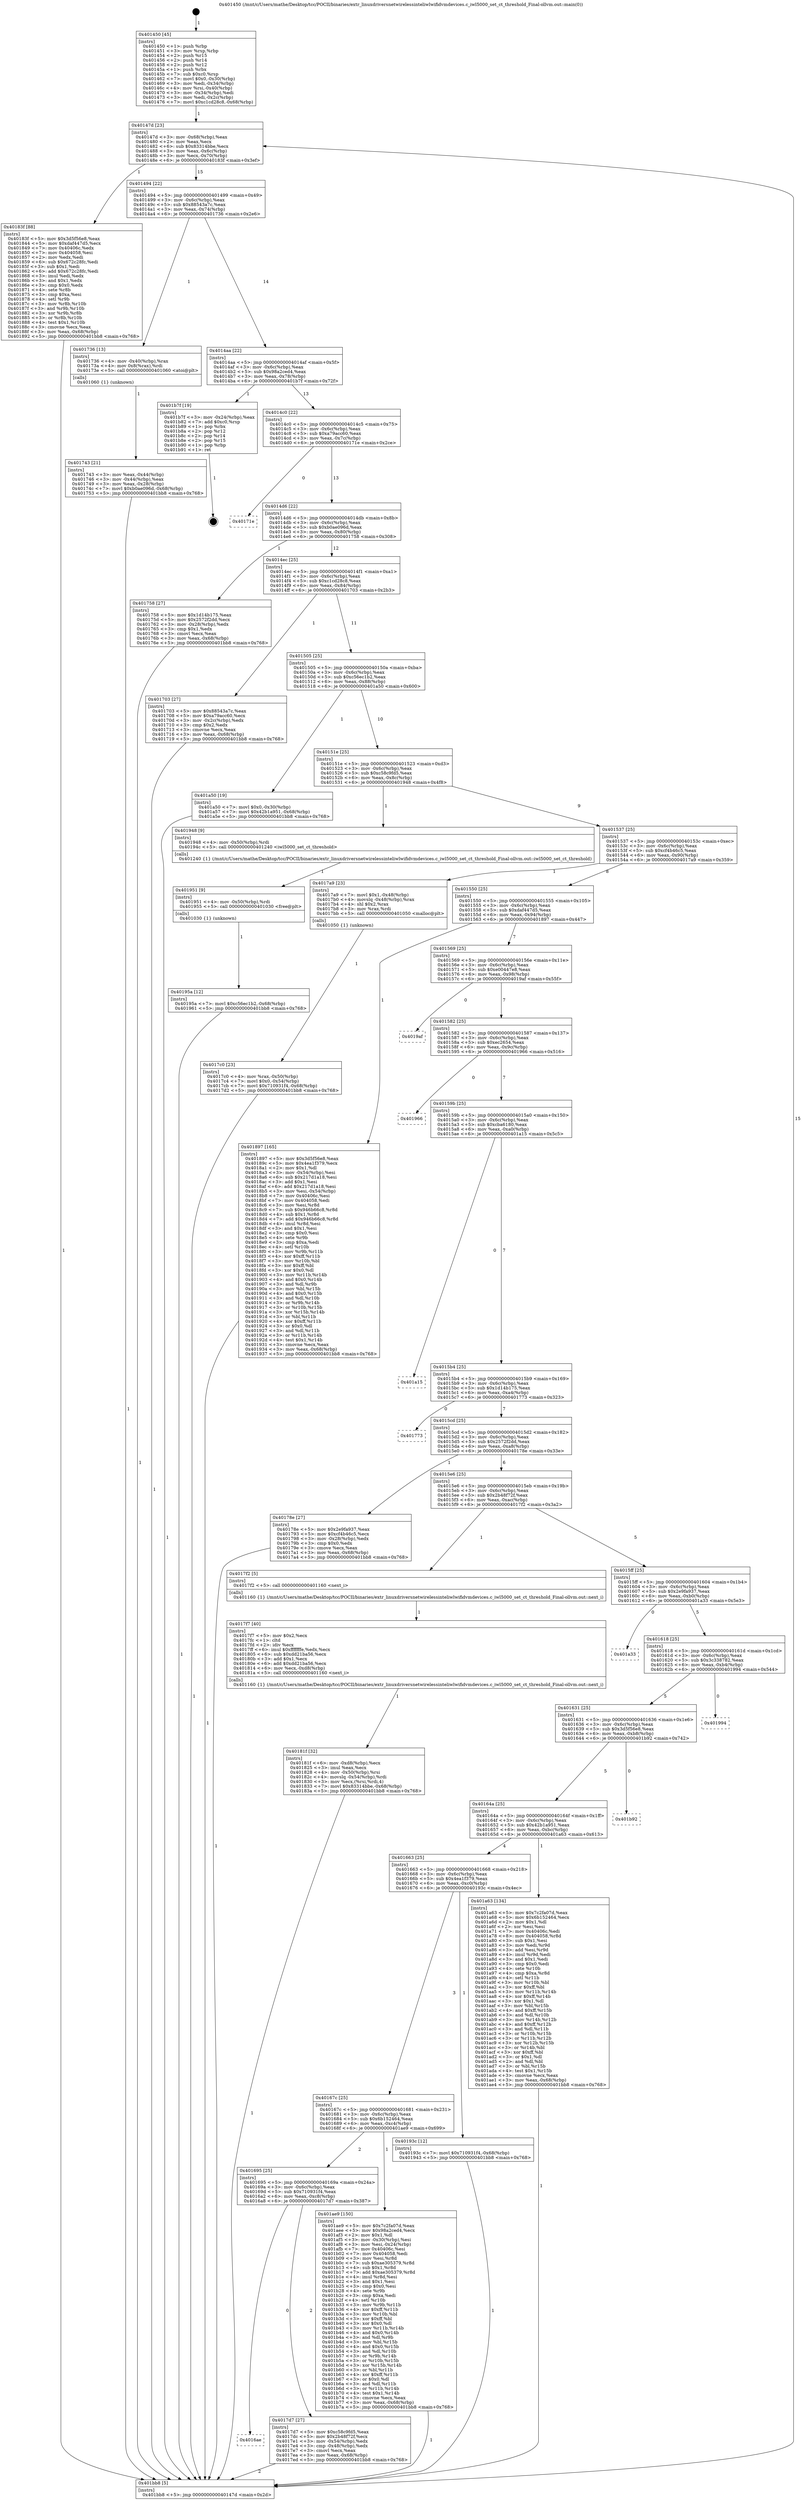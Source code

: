 digraph "0x401450" {
  label = "0x401450 (/mnt/c/Users/mathe/Desktop/tcc/POCII/binaries/extr_linuxdriversnetwirelessinteliwlwifidvmdevices.c_iwl5000_set_ct_threshold_Final-ollvm.out::main(0))"
  labelloc = "t"
  node[shape=record]

  Entry [label="",width=0.3,height=0.3,shape=circle,fillcolor=black,style=filled]
  "0x40147d" [label="{
     0x40147d [23]\l
     | [instrs]\l
     &nbsp;&nbsp;0x40147d \<+3\>: mov -0x68(%rbp),%eax\l
     &nbsp;&nbsp;0x401480 \<+2\>: mov %eax,%ecx\l
     &nbsp;&nbsp;0x401482 \<+6\>: sub $0x83314bbe,%ecx\l
     &nbsp;&nbsp;0x401488 \<+3\>: mov %eax,-0x6c(%rbp)\l
     &nbsp;&nbsp;0x40148b \<+3\>: mov %ecx,-0x70(%rbp)\l
     &nbsp;&nbsp;0x40148e \<+6\>: je 000000000040183f \<main+0x3ef\>\l
  }"]
  "0x40183f" [label="{
     0x40183f [88]\l
     | [instrs]\l
     &nbsp;&nbsp;0x40183f \<+5\>: mov $0x3d5f56e8,%eax\l
     &nbsp;&nbsp;0x401844 \<+5\>: mov $0xdaf447d5,%ecx\l
     &nbsp;&nbsp;0x401849 \<+7\>: mov 0x40406c,%edx\l
     &nbsp;&nbsp;0x401850 \<+7\>: mov 0x404058,%esi\l
     &nbsp;&nbsp;0x401857 \<+2\>: mov %edx,%edi\l
     &nbsp;&nbsp;0x401859 \<+6\>: sub $0x672c28fc,%edi\l
     &nbsp;&nbsp;0x40185f \<+3\>: sub $0x1,%edi\l
     &nbsp;&nbsp;0x401862 \<+6\>: add $0x672c28fc,%edi\l
     &nbsp;&nbsp;0x401868 \<+3\>: imul %edi,%edx\l
     &nbsp;&nbsp;0x40186b \<+3\>: and $0x1,%edx\l
     &nbsp;&nbsp;0x40186e \<+3\>: cmp $0x0,%edx\l
     &nbsp;&nbsp;0x401871 \<+4\>: sete %r8b\l
     &nbsp;&nbsp;0x401875 \<+3\>: cmp $0xa,%esi\l
     &nbsp;&nbsp;0x401878 \<+4\>: setl %r9b\l
     &nbsp;&nbsp;0x40187c \<+3\>: mov %r8b,%r10b\l
     &nbsp;&nbsp;0x40187f \<+3\>: and %r9b,%r10b\l
     &nbsp;&nbsp;0x401882 \<+3\>: xor %r9b,%r8b\l
     &nbsp;&nbsp;0x401885 \<+3\>: or %r8b,%r10b\l
     &nbsp;&nbsp;0x401888 \<+4\>: test $0x1,%r10b\l
     &nbsp;&nbsp;0x40188c \<+3\>: cmovne %ecx,%eax\l
     &nbsp;&nbsp;0x40188f \<+3\>: mov %eax,-0x68(%rbp)\l
     &nbsp;&nbsp;0x401892 \<+5\>: jmp 0000000000401bb8 \<main+0x768\>\l
  }"]
  "0x401494" [label="{
     0x401494 [22]\l
     | [instrs]\l
     &nbsp;&nbsp;0x401494 \<+5\>: jmp 0000000000401499 \<main+0x49\>\l
     &nbsp;&nbsp;0x401499 \<+3\>: mov -0x6c(%rbp),%eax\l
     &nbsp;&nbsp;0x40149c \<+5\>: sub $0x88543a7c,%eax\l
     &nbsp;&nbsp;0x4014a1 \<+3\>: mov %eax,-0x74(%rbp)\l
     &nbsp;&nbsp;0x4014a4 \<+6\>: je 0000000000401736 \<main+0x2e6\>\l
  }"]
  Exit [label="",width=0.3,height=0.3,shape=circle,fillcolor=black,style=filled,peripheries=2]
  "0x401736" [label="{
     0x401736 [13]\l
     | [instrs]\l
     &nbsp;&nbsp;0x401736 \<+4\>: mov -0x40(%rbp),%rax\l
     &nbsp;&nbsp;0x40173a \<+4\>: mov 0x8(%rax),%rdi\l
     &nbsp;&nbsp;0x40173e \<+5\>: call 0000000000401060 \<atoi@plt\>\l
     | [calls]\l
     &nbsp;&nbsp;0x401060 \{1\} (unknown)\l
  }"]
  "0x4014aa" [label="{
     0x4014aa [22]\l
     | [instrs]\l
     &nbsp;&nbsp;0x4014aa \<+5\>: jmp 00000000004014af \<main+0x5f\>\l
     &nbsp;&nbsp;0x4014af \<+3\>: mov -0x6c(%rbp),%eax\l
     &nbsp;&nbsp;0x4014b2 \<+5\>: sub $0x98a2ced4,%eax\l
     &nbsp;&nbsp;0x4014b7 \<+3\>: mov %eax,-0x78(%rbp)\l
     &nbsp;&nbsp;0x4014ba \<+6\>: je 0000000000401b7f \<main+0x72f\>\l
  }"]
  "0x40195a" [label="{
     0x40195a [12]\l
     | [instrs]\l
     &nbsp;&nbsp;0x40195a \<+7\>: movl $0xc56ec1b2,-0x68(%rbp)\l
     &nbsp;&nbsp;0x401961 \<+5\>: jmp 0000000000401bb8 \<main+0x768\>\l
  }"]
  "0x401b7f" [label="{
     0x401b7f [19]\l
     | [instrs]\l
     &nbsp;&nbsp;0x401b7f \<+3\>: mov -0x24(%rbp),%eax\l
     &nbsp;&nbsp;0x401b82 \<+7\>: add $0xc0,%rsp\l
     &nbsp;&nbsp;0x401b89 \<+1\>: pop %rbx\l
     &nbsp;&nbsp;0x401b8a \<+2\>: pop %r12\l
     &nbsp;&nbsp;0x401b8c \<+2\>: pop %r14\l
     &nbsp;&nbsp;0x401b8e \<+2\>: pop %r15\l
     &nbsp;&nbsp;0x401b90 \<+1\>: pop %rbp\l
     &nbsp;&nbsp;0x401b91 \<+1\>: ret\l
  }"]
  "0x4014c0" [label="{
     0x4014c0 [22]\l
     | [instrs]\l
     &nbsp;&nbsp;0x4014c0 \<+5\>: jmp 00000000004014c5 \<main+0x75\>\l
     &nbsp;&nbsp;0x4014c5 \<+3\>: mov -0x6c(%rbp),%eax\l
     &nbsp;&nbsp;0x4014c8 \<+5\>: sub $0xa79acc60,%eax\l
     &nbsp;&nbsp;0x4014cd \<+3\>: mov %eax,-0x7c(%rbp)\l
     &nbsp;&nbsp;0x4014d0 \<+6\>: je 000000000040171e \<main+0x2ce\>\l
  }"]
  "0x401951" [label="{
     0x401951 [9]\l
     | [instrs]\l
     &nbsp;&nbsp;0x401951 \<+4\>: mov -0x50(%rbp),%rdi\l
     &nbsp;&nbsp;0x401955 \<+5\>: call 0000000000401030 \<free@plt\>\l
     | [calls]\l
     &nbsp;&nbsp;0x401030 \{1\} (unknown)\l
  }"]
  "0x40171e" [label="{
     0x40171e\l
  }", style=dashed]
  "0x4014d6" [label="{
     0x4014d6 [22]\l
     | [instrs]\l
     &nbsp;&nbsp;0x4014d6 \<+5\>: jmp 00000000004014db \<main+0x8b\>\l
     &nbsp;&nbsp;0x4014db \<+3\>: mov -0x6c(%rbp),%eax\l
     &nbsp;&nbsp;0x4014de \<+5\>: sub $0xb0ae096d,%eax\l
     &nbsp;&nbsp;0x4014e3 \<+3\>: mov %eax,-0x80(%rbp)\l
     &nbsp;&nbsp;0x4014e6 \<+6\>: je 0000000000401758 \<main+0x308\>\l
  }"]
  "0x40181f" [label="{
     0x40181f [32]\l
     | [instrs]\l
     &nbsp;&nbsp;0x40181f \<+6\>: mov -0xd8(%rbp),%ecx\l
     &nbsp;&nbsp;0x401825 \<+3\>: imul %eax,%ecx\l
     &nbsp;&nbsp;0x401828 \<+4\>: mov -0x50(%rbp),%rsi\l
     &nbsp;&nbsp;0x40182c \<+4\>: movslq -0x54(%rbp),%rdi\l
     &nbsp;&nbsp;0x401830 \<+3\>: mov %ecx,(%rsi,%rdi,4)\l
     &nbsp;&nbsp;0x401833 \<+7\>: movl $0x83314bbe,-0x68(%rbp)\l
     &nbsp;&nbsp;0x40183a \<+5\>: jmp 0000000000401bb8 \<main+0x768\>\l
  }"]
  "0x401758" [label="{
     0x401758 [27]\l
     | [instrs]\l
     &nbsp;&nbsp;0x401758 \<+5\>: mov $0x1d14b175,%eax\l
     &nbsp;&nbsp;0x40175d \<+5\>: mov $0x2572f2dd,%ecx\l
     &nbsp;&nbsp;0x401762 \<+3\>: mov -0x28(%rbp),%edx\l
     &nbsp;&nbsp;0x401765 \<+3\>: cmp $0x1,%edx\l
     &nbsp;&nbsp;0x401768 \<+3\>: cmovl %ecx,%eax\l
     &nbsp;&nbsp;0x40176b \<+3\>: mov %eax,-0x68(%rbp)\l
     &nbsp;&nbsp;0x40176e \<+5\>: jmp 0000000000401bb8 \<main+0x768\>\l
  }"]
  "0x4014ec" [label="{
     0x4014ec [25]\l
     | [instrs]\l
     &nbsp;&nbsp;0x4014ec \<+5\>: jmp 00000000004014f1 \<main+0xa1\>\l
     &nbsp;&nbsp;0x4014f1 \<+3\>: mov -0x6c(%rbp),%eax\l
     &nbsp;&nbsp;0x4014f4 \<+5\>: sub $0xc1cd28c8,%eax\l
     &nbsp;&nbsp;0x4014f9 \<+6\>: mov %eax,-0x84(%rbp)\l
     &nbsp;&nbsp;0x4014ff \<+6\>: je 0000000000401703 \<main+0x2b3\>\l
  }"]
  "0x4017f7" [label="{
     0x4017f7 [40]\l
     | [instrs]\l
     &nbsp;&nbsp;0x4017f7 \<+5\>: mov $0x2,%ecx\l
     &nbsp;&nbsp;0x4017fc \<+1\>: cltd\l
     &nbsp;&nbsp;0x4017fd \<+2\>: idiv %ecx\l
     &nbsp;&nbsp;0x4017ff \<+6\>: imul $0xfffffffe,%edx,%ecx\l
     &nbsp;&nbsp;0x401805 \<+6\>: sub $0xdd21ba56,%ecx\l
     &nbsp;&nbsp;0x40180b \<+3\>: add $0x1,%ecx\l
     &nbsp;&nbsp;0x40180e \<+6\>: add $0xdd21ba56,%ecx\l
     &nbsp;&nbsp;0x401814 \<+6\>: mov %ecx,-0xd8(%rbp)\l
     &nbsp;&nbsp;0x40181a \<+5\>: call 0000000000401160 \<next_i\>\l
     | [calls]\l
     &nbsp;&nbsp;0x401160 \{1\} (/mnt/c/Users/mathe/Desktop/tcc/POCII/binaries/extr_linuxdriversnetwirelessinteliwlwifidvmdevices.c_iwl5000_set_ct_threshold_Final-ollvm.out::next_i)\l
  }"]
  "0x401703" [label="{
     0x401703 [27]\l
     | [instrs]\l
     &nbsp;&nbsp;0x401703 \<+5\>: mov $0x88543a7c,%eax\l
     &nbsp;&nbsp;0x401708 \<+5\>: mov $0xa79acc60,%ecx\l
     &nbsp;&nbsp;0x40170d \<+3\>: mov -0x2c(%rbp),%edx\l
     &nbsp;&nbsp;0x401710 \<+3\>: cmp $0x2,%edx\l
     &nbsp;&nbsp;0x401713 \<+3\>: cmovne %ecx,%eax\l
     &nbsp;&nbsp;0x401716 \<+3\>: mov %eax,-0x68(%rbp)\l
     &nbsp;&nbsp;0x401719 \<+5\>: jmp 0000000000401bb8 \<main+0x768\>\l
  }"]
  "0x401505" [label="{
     0x401505 [25]\l
     | [instrs]\l
     &nbsp;&nbsp;0x401505 \<+5\>: jmp 000000000040150a \<main+0xba\>\l
     &nbsp;&nbsp;0x40150a \<+3\>: mov -0x6c(%rbp),%eax\l
     &nbsp;&nbsp;0x40150d \<+5\>: sub $0xc56ec1b2,%eax\l
     &nbsp;&nbsp;0x401512 \<+6\>: mov %eax,-0x88(%rbp)\l
     &nbsp;&nbsp;0x401518 \<+6\>: je 0000000000401a50 \<main+0x600\>\l
  }"]
  "0x401bb8" [label="{
     0x401bb8 [5]\l
     | [instrs]\l
     &nbsp;&nbsp;0x401bb8 \<+5\>: jmp 000000000040147d \<main+0x2d\>\l
  }"]
  "0x401450" [label="{
     0x401450 [45]\l
     | [instrs]\l
     &nbsp;&nbsp;0x401450 \<+1\>: push %rbp\l
     &nbsp;&nbsp;0x401451 \<+3\>: mov %rsp,%rbp\l
     &nbsp;&nbsp;0x401454 \<+2\>: push %r15\l
     &nbsp;&nbsp;0x401456 \<+2\>: push %r14\l
     &nbsp;&nbsp;0x401458 \<+2\>: push %r12\l
     &nbsp;&nbsp;0x40145a \<+1\>: push %rbx\l
     &nbsp;&nbsp;0x40145b \<+7\>: sub $0xc0,%rsp\l
     &nbsp;&nbsp;0x401462 \<+7\>: movl $0x0,-0x30(%rbp)\l
     &nbsp;&nbsp;0x401469 \<+3\>: mov %edi,-0x34(%rbp)\l
     &nbsp;&nbsp;0x40146c \<+4\>: mov %rsi,-0x40(%rbp)\l
     &nbsp;&nbsp;0x401470 \<+3\>: mov -0x34(%rbp),%edi\l
     &nbsp;&nbsp;0x401473 \<+3\>: mov %edi,-0x2c(%rbp)\l
     &nbsp;&nbsp;0x401476 \<+7\>: movl $0xc1cd28c8,-0x68(%rbp)\l
  }"]
  "0x401743" [label="{
     0x401743 [21]\l
     | [instrs]\l
     &nbsp;&nbsp;0x401743 \<+3\>: mov %eax,-0x44(%rbp)\l
     &nbsp;&nbsp;0x401746 \<+3\>: mov -0x44(%rbp),%eax\l
     &nbsp;&nbsp;0x401749 \<+3\>: mov %eax,-0x28(%rbp)\l
     &nbsp;&nbsp;0x40174c \<+7\>: movl $0xb0ae096d,-0x68(%rbp)\l
     &nbsp;&nbsp;0x401753 \<+5\>: jmp 0000000000401bb8 \<main+0x768\>\l
  }"]
  "0x4016ae" [label="{
     0x4016ae\l
  }", style=dashed]
  "0x401a50" [label="{
     0x401a50 [19]\l
     | [instrs]\l
     &nbsp;&nbsp;0x401a50 \<+7\>: movl $0x0,-0x30(%rbp)\l
     &nbsp;&nbsp;0x401a57 \<+7\>: movl $0x42b1a951,-0x68(%rbp)\l
     &nbsp;&nbsp;0x401a5e \<+5\>: jmp 0000000000401bb8 \<main+0x768\>\l
  }"]
  "0x40151e" [label="{
     0x40151e [25]\l
     | [instrs]\l
     &nbsp;&nbsp;0x40151e \<+5\>: jmp 0000000000401523 \<main+0xd3\>\l
     &nbsp;&nbsp;0x401523 \<+3\>: mov -0x6c(%rbp),%eax\l
     &nbsp;&nbsp;0x401526 \<+5\>: sub $0xc58c9fd5,%eax\l
     &nbsp;&nbsp;0x40152b \<+6\>: mov %eax,-0x8c(%rbp)\l
     &nbsp;&nbsp;0x401531 \<+6\>: je 0000000000401948 \<main+0x4f8\>\l
  }"]
  "0x4017d7" [label="{
     0x4017d7 [27]\l
     | [instrs]\l
     &nbsp;&nbsp;0x4017d7 \<+5\>: mov $0xc58c9fd5,%eax\l
     &nbsp;&nbsp;0x4017dc \<+5\>: mov $0x2b48f72f,%ecx\l
     &nbsp;&nbsp;0x4017e1 \<+3\>: mov -0x54(%rbp),%edx\l
     &nbsp;&nbsp;0x4017e4 \<+3\>: cmp -0x48(%rbp),%edx\l
     &nbsp;&nbsp;0x4017e7 \<+3\>: cmovl %ecx,%eax\l
     &nbsp;&nbsp;0x4017ea \<+3\>: mov %eax,-0x68(%rbp)\l
     &nbsp;&nbsp;0x4017ed \<+5\>: jmp 0000000000401bb8 \<main+0x768\>\l
  }"]
  "0x401948" [label="{
     0x401948 [9]\l
     | [instrs]\l
     &nbsp;&nbsp;0x401948 \<+4\>: mov -0x50(%rbp),%rdi\l
     &nbsp;&nbsp;0x40194c \<+5\>: call 0000000000401240 \<iwl5000_set_ct_threshold\>\l
     | [calls]\l
     &nbsp;&nbsp;0x401240 \{1\} (/mnt/c/Users/mathe/Desktop/tcc/POCII/binaries/extr_linuxdriversnetwirelessinteliwlwifidvmdevices.c_iwl5000_set_ct_threshold_Final-ollvm.out::iwl5000_set_ct_threshold)\l
  }"]
  "0x401537" [label="{
     0x401537 [25]\l
     | [instrs]\l
     &nbsp;&nbsp;0x401537 \<+5\>: jmp 000000000040153c \<main+0xec\>\l
     &nbsp;&nbsp;0x40153c \<+3\>: mov -0x6c(%rbp),%eax\l
     &nbsp;&nbsp;0x40153f \<+5\>: sub $0xcf4b46c5,%eax\l
     &nbsp;&nbsp;0x401544 \<+6\>: mov %eax,-0x90(%rbp)\l
     &nbsp;&nbsp;0x40154a \<+6\>: je 00000000004017a9 \<main+0x359\>\l
  }"]
  "0x401695" [label="{
     0x401695 [25]\l
     | [instrs]\l
     &nbsp;&nbsp;0x401695 \<+5\>: jmp 000000000040169a \<main+0x24a\>\l
     &nbsp;&nbsp;0x40169a \<+3\>: mov -0x6c(%rbp),%eax\l
     &nbsp;&nbsp;0x40169d \<+5\>: sub $0x710931f4,%eax\l
     &nbsp;&nbsp;0x4016a2 \<+6\>: mov %eax,-0xc8(%rbp)\l
     &nbsp;&nbsp;0x4016a8 \<+6\>: je 00000000004017d7 \<main+0x387\>\l
  }"]
  "0x4017a9" [label="{
     0x4017a9 [23]\l
     | [instrs]\l
     &nbsp;&nbsp;0x4017a9 \<+7\>: movl $0x1,-0x48(%rbp)\l
     &nbsp;&nbsp;0x4017b0 \<+4\>: movslq -0x48(%rbp),%rax\l
     &nbsp;&nbsp;0x4017b4 \<+4\>: shl $0x2,%rax\l
     &nbsp;&nbsp;0x4017b8 \<+3\>: mov %rax,%rdi\l
     &nbsp;&nbsp;0x4017bb \<+5\>: call 0000000000401050 \<malloc@plt\>\l
     | [calls]\l
     &nbsp;&nbsp;0x401050 \{1\} (unknown)\l
  }"]
  "0x401550" [label="{
     0x401550 [25]\l
     | [instrs]\l
     &nbsp;&nbsp;0x401550 \<+5\>: jmp 0000000000401555 \<main+0x105\>\l
     &nbsp;&nbsp;0x401555 \<+3\>: mov -0x6c(%rbp),%eax\l
     &nbsp;&nbsp;0x401558 \<+5\>: sub $0xdaf447d5,%eax\l
     &nbsp;&nbsp;0x40155d \<+6\>: mov %eax,-0x94(%rbp)\l
     &nbsp;&nbsp;0x401563 \<+6\>: je 0000000000401897 \<main+0x447\>\l
  }"]
  "0x401ae9" [label="{
     0x401ae9 [150]\l
     | [instrs]\l
     &nbsp;&nbsp;0x401ae9 \<+5\>: mov $0x7c2fa07d,%eax\l
     &nbsp;&nbsp;0x401aee \<+5\>: mov $0x98a2ced4,%ecx\l
     &nbsp;&nbsp;0x401af3 \<+2\>: mov $0x1,%dl\l
     &nbsp;&nbsp;0x401af5 \<+3\>: mov -0x30(%rbp),%esi\l
     &nbsp;&nbsp;0x401af8 \<+3\>: mov %esi,-0x24(%rbp)\l
     &nbsp;&nbsp;0x401afb \<+7\>: mov 0x40406c,%esi\l
     &nbsp;&nbsp;0x401b02 \<+7\>: mov 0x404058,%edi\l
     &nbsp;&nbsp;0x401b09 \<+3\>: mov %esi,%r8d\l
     &nbsp;&nbsp;0x401b0c \<+7\>: sub $0xae305379,%r8d\l
     &nbsp;&nbsp;0x401b13 \<+4\>: sub $0x1,%r8d\l
     &nbsp;&nbsp;0x401b17 \<+7\>: add $0xae305379,%r8d\l
     &nbsp;&nbsp;0x401b1e \<+4\>: imul %r8d,%esi\l
     &nbsp;&nbsp;0x401b22 \<+3\>: and $0x1,%esi\l
     &nbsp;&nbsp;0x401b25 \<+3\>: cmp $0x0,%esi\l
     &nbsp;&nbsp;0x401b28 \<+4\>: sete %r9b\l
     &nbsp;&nbsp;0x401b2c \<+3\>: cmp $0xa,%edi\l
     &nbsp;&nbsp;0x401b2f \<+4\>: setl %r10b\l
     &nbsp;&nbsp;0x401b33 \<+3\>: mov %r9b,%r11b\l
     &nbsp;&nbsp;0x401b36 \<+4\>: xor $0xff,%r11b\l
     &nbsp;&nbsp;0x401b3a \<+3\>: mov %r10b,%bl\l
     &nbsp;&nbsp;0x401b3d \<+3\>: xor $0xff,%bl\l
     &nbsp;&nbsp;0x401b40 \<+3\>: xor $0x0,%dl\l
     &nbsp;&nbsp;0x401b43 \<+3\>: mov %r11b,%r14b\l
     &nbsp;&nbsp;0x401b46 \<+4\>: and $0x0,%r14b\l
     &nbsp;&nbsp;0x401b4a \<+3\>: and %dl,%r9b\l
     &nbsp;&nbsp;0x401b4d \<+3\>: mov %bl,%r15b\l
     &nbsp;&nbsp;0x401b50 \<+4\>: and $0x0,%r15b\l
     &nbsp;&nbsp;0x401b54 \<+3\>: and %dl,%r10b\l
     &nbsp;&nbsp;0x401b57 \<+3\>: or %r9b,%r14b\l
     &nbsp;&nbsp;0x401b5a \<+3\>: or %r10b,%r15b\l
     &nbsp;&nbsp;0x401b5d \<+3\>: xor %r15b,%r14b\l
     &nbsp;&nbsp;0x401b60 \<+3\>: or %bl,%r11b\l
     &nbsp;&nbsp;0x401b63 \<+4\>: xor $0xff,%r11b\l
     &nbsp;&nbsp;0x401b67 \<+3\>: or $0x0,%dl\l
     &nbsp;&nbsp;0x401b6a \<+3\>: and %dl,%r11b\l
     &nbsp;&nbsp;0x401b6d \<+3\>: or %r11b,%r14b\l
     &nbsp;&nbsp;0x401b70 \<+4\>: test $0x1,%r14b\l
     &nbsp;&nbsp;0x401b74 \<+3\>: cmovne %ecx,%eax\l
     &nbsp;&nbsp;0x401b77 \<+3\>: mov %eax,-0x68(%rbp)\l
     &nbsp;&nbsp;0x401b7a \<+5\>: jmp 0000000000401bb8 \<main+0x768\>\l
  }"]
  "0x401897" [label="{
     0x401897 [165]\l
     | [instrs]\l
     &nbsp;&nbsp;0x401897 \<+5\>: mov $0x3d5f56e8,%eax\l
     &nbsp;&nbsp;0x40189c \<+5\>: mov $0x4ea1f379,%ecx\l
     &nbsp;&nbsp;0x4018a1 \<+2\>: mov $0x1,%dl\l
     &nbsp;&nbsp;0x4018a3 \<+3\>: mov -0x54(%rbp),%esi\l
     &nbsp;&nbsp;0x4018a6 \<+6\>: sub $0x217d1a18,%esi\l
     &nbsp;&nbsp;0x4018ac \<+3\>: add $0x1,%esi\l
     &nbsp;&nbsp;0x4018af \<+6\>: add $0x217d1a18,%esi\l
     &nbsp;&nbsp;0x4018b5 \<+3\>: mov %esi,-0x54(%rbp)\l
     &nbsp;&nbsp;0x4018b8 \<+7\>: mov 0x40406c,%esi\l
     &nbsp;&nbsp;0x4018bf \<+7\>: mov 0x404058,%edi\l
     &nbsp;&nbsp;0x4018c6 \<+3\>: mov %esi,%r8d\l
     &nbsp;&nbsp;0x4018c9 \<+7\>: sub $0x946b66c8,%r8d\l
     &nbsp;&nbsp;0x4018d0 \<+4\>: sub $0x1,%r8d\l
     &nbsp;&nbsp;0x4018d4 \<+7\>: add $0x946b66c8,%r8d\l
     &nbsp;&nbsp;0x4018db \<+4\>: imul %r8d,%esi\l
     &nbsp;&nbsp;0x4018df \<+3\>: and $0x1,%esi\l
     &nbsp;&nbsp;0x4018e2 \<+3\>: cmp $0x0,%esi\l
     &nbsp;&nbsp;0x4018e5 \<+4\>: sete %r9b\l
     &nbsp;&nbsp;0x4018e9 \<+3\>: cmp $0xa,%edi\l
     &nbsp;&nbsp;0x4018ec \<+4\>: setl %r10b\l
     &nbsp;&nbsp;0x4018f0 \<+3\>: mov %r9b,%r11b\l
     &nbsp;&nbsp;0x4018f3 \<+4\>: xor $0xff,%r11b\l
     &nbsp;&nbsp;0x4018f7 \<+3\>: mov %r10b,%bl\l
     &nbsp;&nbsp;0x4018fa \<+3\>: xor $0xff,%bl\l
     &nbsp;&nbsp;0x4018fd \<+3\>: xor $0x0,%dl\l
     &nbsp;&nbsp;0x401900 \<+3\>: mov %r11b,%r14b\l
     &nbsp;&nbsp;0x401903 \<+4\>: and $0x0,%r14b\l
     &nbsp;&nbsp;0x401907 \<+3\>: and %dl,%r9b\l
     &nbsp;&nbsp;0x40190a \<+3\>: mov %bl,%r15b\l
     &nbsp;&nbsp;0x40190d \<+4\>: and $0x0,%r15b\l
     &nbsp;&nbsp;0x401911 \<+3\>: and %dl,%r10b\l
     &nbsp;&nbsp;0x401914 \<+3\>: or %r9b,%r14b\l
     &nbsp;&nbsp;0x401917 \<+3\>: or %r10b,%r15b\l
     &nbsp;&nbsp;0x40191a \<+3\>: xor %r15b,%r14b\l
     &nbsp;&nbsp;0x40191d \<+3\>: or %bl,%r11b\l
     &nbsp;&nbsp;0x401920 \<+4\>: xor $0xff,%r11b\l
     &nbsp;&nbsp;0x401924 \<+3\>: or $0x0,%dl\l
     &nbsp;&nbsp;0x401927 \<+3\>: and %dl,%r11b\l
     &nbsp;&nbsp;0x40192a \<+3\>: or %r11b,%r14b\l
     &nbsp;&nbsp;0x40192d \<+4\>: test $0x1,%r14b\l
     &nbsp;&nbsp;0x401931 \<+3\>: cmovne %ecx,%eax\l
     &nbsp;&nbsp;0x401934 \<+3\>: mov %eax,-0x68(%rbp)\l
     &nbsp;&nbsp;0x401937 \<+5\>: jmp 0000000000401bb8 \<main+0x768\>\l
  }"]
  "0x401569" [label="{
     0x401569 [25]\l
     | [instrs]\l
     &nbsp;&nbsp;0x401569 \<+5\>: jmp 000000000040156e \<main+0x11e\>\l
     &nbsp;&nbsp;0x40156e \<+3\>: mov -0x6c(%rbp),%eax\l
     &nbsp;&nbsp;0x401571 \<+5\>: sub $0xe00447e8,%eax\l
     &nbsp;&nbsp;0x401576 \<+6\>: mov %eax,-0x98(%rbp)\l
     &nbsp;&nbsp;0x40157c \<+6\>: je 00000000004019af \<main+0x55f\>\l
  }"]
  "0x40167c" [label="{
     0x40167c [25]\l
     | [instrs]\l
     &nbsp;&nbsp;0x40167c \<+5\>: jmp 0000000000401681 \<main+0x231\>\l
     &nbsp;&nbsp;0x401681 \<+3\>: mov -0x6c(%rbp),%eax\l
     &nbsp;&nbsp;0x401684 \<+5\>: sub $0x6b152464,%eax\l
     &nbsp;&nbsp;0x401689 \<+6\>: mov %eax,-0xc4(%rbp)\l
     &nbsp;&nbsp;0x40168f \<+6\>: je 0000000000401ae9 \<main+0x699\>\l
  }"]
  "0x4019af" [label="{
     0x4019af\l
  }", style=dashed]
  "0x401582" [label="{
     0x401582 [25]\l
     | [instrs]\l
     &nbsp;&nbsp;0x401582 \<+5\>: jmp 0000000000401587 \<main+0x137\>\l
     &nbsp;&nbsp;0x401587 \<+3\>: mov -0x6c(%rbp),%eax\l
     &nbsp;&nbsp;0x40158a \<+5\>: sub $0xec2654,%eax\l
     &nbsp;&nbsp;0x40158f \<+6\>: mov %eax,-0x9c(%rbp)\l
     &nbsp;&nbsp;0x401595 \<+6\>: je 0000000000401966 \<main+0x516\>\l
  }"]
  "0x40193c" [label="{
     0x40193c [12]\l
     | [instrs]\l
     &nbsp;&nbsp;0x40193c \<+7\>: movl $0x710931f4,-0x68(%rbp)\l
     &nbsp;&nbsp;0x401943 \<+5\>: jmp 0000000000401bb8 \<main+0x768\>\l
  }"]
  "0x401966" [label="{
     0x401966\l
  }", style=dashed]
  "0x40159b" [label="{
     0x40159b [25]\l
     | [instrs]\l
     &nbsp;&nbsp;0x40159b \<+5\>: jmp 00000000004015a0 \<main+0x150\>\l
     &nbsp;&nbsp;0x4015a0 \<+3\>: mov -0x6c(%rbp),%eax\l
     &nbsp;&nbsp;0x4015a3 \<+5\>: sub $0xcba6180,%eax\l
     &nbsp;&nbsp;0x4015a8 \<+6\>: mov %eax,-0xa0(%rbp)\l
     &nbsp;&nbsp;0x4015ae \<+6\>: je 0000000000401a15 \<main+0x5c5\>\l
  }"]
  "0x401663" [label="{
     0x401663 [25]\l
     | [instrs]\l
     &nbsp;&nbsp;0x401663 \<+5\>: jmp 0000000000401668 \<main+0x218\>\l
     &nbsp;&nbsp;0x401668 \<+3\>: mov -0x6c(%rbp),%eax\l
     &nbsp;&nbsp;0x40166b \<+5\>: sub $0x4ea1f379,%eax\l
     &nbsp;&nbsp;0x401670 \<+6\>: mov %eax,-0xc0(%rbp)\l
     &nbsp;&nbsp;0x401676 \<+6\>: je 000000000040193c \<main+0x4ec\>\l
  }"]
  "0x401a15" [label="{
     0x401a15\l
  }", style=dashed]
  "0x4015b4" [label="{
     0x4015b4 [25]\l
     | [instrs]\l
     &nbsp;&nbsp;0x4015b4 \<+5\>: jmp 00000000004015b9 \<main+0x169\>\l
     &nbsp;&nbsp;0x4015b9 \<+3\>: mov -0x6c(%rbp),%eax\l
     &nbsp;&nbsp;0x4015bc \<+5\>: sub $0x1d14b175,%eax\l
     &nbsp;&nbsp;0x4015c1 \<+6\>: mov %eax,-0xa4(%rbp)\l
     &nbsp;&nbsp;0x4015c7 \<+6\>: je 0000000000401773 \<main+0x323\>\l
  }"]
  "0x401a63" [label="{
     0x401a63 [134]\l
     | [instrs]\l
     &nbsp;&nbsp;0x401a63 \<+5\>: mov $0x7c2fa07d,%eax\l
     &nbsp;&nbsp;0x401a68 \<+5\>: mov $0x6b152464,%ecx\l
     &nbsp;&nbsp;0x401a6d \<+2\>: mov $0x1,%dl\l
     &nbsp;&nbsp;0x401a6f \<+2\>: xor %esi,%esi\l
     &nbsp;&nbsp;0x401a71 \<+7\>: mov 0x40406c,%edi\l
     &nbsp;&nbsp;0x401a78 \<+8\>: mov 0x404058,%r8d\l
     &nbsp;&nbsp;0x401a80 \<+3\>: sub $0x1,%esi\l
     &nbsp;&nbsp;0x401a83 \<+3\>: mov %edi,%r9d\l
     &nbsp;&nbsp;0x401a86 \<+3\>: add %esi,%r9d\l
     &nbsp;&nbsp;0x401a89 \<+4\>: imul %r9d,%edi\l
     &nbsp;&nbsp;0x401a8d \<+3\>: and $0x1,%edi\l
     &nbsp;&nbsp;0x401a90 \<+3\>: cmp $0x0,%edi\l
     &nbsp;&nbsp;0x401a93 \<+4\>: sete %r10b\l
     &nbsp;&nbsp;0x401a97 \<+4\>: cmp $0xa,%r8d\l
     &nbsp;&nbsp;0x401a9b \<+4\>: setl %r11b\l
     &nbsp;&nbsp;0x401a9f \<+3\>: mov %r10b,%bl\l
     &nbsp;&nbsp;0x401aa2 \<+3\>: xor $0xff,%bl\l
     &nbsp;&nbsp;0x401aa5 \<+3\>: mov %r11b,%r14b\l
     &nbsp;&nbsp;0x401aa8 \<+4\>: xor $0xff,%r14b\l
     &nbsp;&nbsp;0x401aac \<+3\>: xor $0x1,%dl\l
     &nbsp;&nbsp;0x401aaf \<+3\>: mov %bl,%r15b\l
     &nbsp;&nbsp;0x401ab2 \<+4\>: and $0xff,%r15b\l
     &nbsp;&nbsp;0x401ab6 \<+3\>: and %dl,%r10b\l
     &nbsp;&nbsp;0x401ab9 \<+3\>: mov %r14b,%r12b\l
     &nbsp;&nbsp;0x401abc \<+4\>: and $0xff,%r12b\l
     &nbsp;&nbsp;0x401ac0 \<+3\>: and %dl,%r11b\l
     &nbsp;&nbsp;0x401ac3 \<+3\>: or %r10b,%r15b\l
     &nbsp;&nbsp;0x401ac6 \<+3\>: or %r11b,%r12b\l
     &nbsp;&nbsp;0x401ac9 \<+3\>: xor %r12b,%r15b\l
     &nbsp;&nbsp;0x401acc \<+3\>: or %r14b,%bl\l
     &nbsp;&nbsp;0x401acf \<+3\>: xor $0xff,%bl\l
     &nbsp;&nbsp;0x401ad2 \<+3\>: or $0x1,%dl\l
     &nbsp;&nbsp;0x401ad5 \<+2\>: and %dl,%bl\l
     &nbsp;&nbsp;0x401ad7 \<+3\>: or %bl,%r15b\l
     &nbsp;&nbsp;0x401ada \<+4\>: test $0x1,%r15b\l
     &nbsp;&nbsp;0x401ade \<+3\>: cmovne %ecx,%eax\l
     &nbsp;&nbsp;0x401ae1 \<+3\>: mov %eax,-0x68(%rbp)\l
     &nbsp;&nbsp;0x401ae4 \<+5\>: jmp 0000000000401bb8 \<main+0x768\>\l
  }"]
  "0x401773" [label="{
     0x401773\l
  }", style=dashed]
  "0x4015cd" [label="{
     0x4015cd [25]\l
     | [instrs]\l
     &nbsp;&nbsp;0x4015cd \<+5\>: jmp 00000000004015d2 \<main+0x182\>\l
     &nbsp;&nbsp;0x4015d2 \<+3\>: mov -0x6c(%rbp),%eax\l
     &nbsp;&nbsp;0x4015d5 \<+5\>: sub $0x2572f2dd,%eax\l
     &nbsp;&nbsp;0x4015da \<+6\>: mov %eax,-0xa8(%rbp)\l
     &nbsp;&nbsp;0x4015e0 \<+6\>: je 000000000040178e \<main+0x33e\>\l
  }"]
  "0x40164a" [label="{
     0x40164a [25]\l
     | [instrs]\l
     &nbsp;&nbsp;0x40164a \<+5\>: jmp 000000000040164f \<main+0x1ff\>\l
     &nbsp;&nbsp;0x40164f \<+3\>: mov -0x6c(%rbp),%eax\l
     &nbsp;&nbsp;0x401652 \<+5\>: sub $0x42b1a951,%eax\l
     &nbsp;&nbsp;0x401657 \<+6\>: mov %eax,-0xbc(%rbp)\l
     &nbsp;&nbsp;0x40165d \<+6\>: je 0000000000401a63 \<main+0x613\>\l
  }"]
  "0x40178e" [label="{
     0x40178e [27]\l
     | [instrs]\l
     &nbsp;&nbsp;0x40178e \<+5\>: mov $0x2e9fa937,%eax\l
     &nbsp;&nbsp;0x401793 \<+5\>: mov $0xcf4b46c5,%ecx\l
     &nbsp;&nbsp;0x401798 \<+3\>: mov -0x28(%rbp),%edx\l
     &nbsp;&nbsp;0x40179b \<+3\>: cmp $0x0,%edx\l
     &nbsp;&nbsp;0x40179e \<+3\>: cmove %ecx,%eax\l
     &nbsp;&nbsp;0x4017a1 \<+3\>: mov %eax,-0x68(%rbp)\l
     &nbsp;&nbsp;0x4017a4 \<+5\>: jmp 0000000000401bb8 \<main+0x768\>\l
  }"]
  "0x4015e6" [label="{
     0x4015e6 [25]\l
     | [instrs]\l
     &nbsp;&nbsp;0x4015e6 \<+5\>: jmp 00000000004015eb \<main+0x19b\>\l
     &nbsp;&nbsp;0x4015eb \<+3\>: mov -0x6c(%rbp),%eax\l
     &nbsp;&nbsp;0x4015ee \<+5\>: sub $0x2b48f72f,%eax\l
     &nbsp;&nbsp;0x4015f3 \<+6\>: mov %eax,-0xac(%rbp)\l
     &nbsp;&nbsp;0x4015f9 \<+6\>: je 00000000004017f2 \<main+0x3a2\>\l
  }"]
  "0x4017c0" [label="{
     0x4017c0 [23]\l
     | [instrs]\l
     &nbsp;&nbsp;0x4017c0 \<+4\>: mov %rax,-0x50(%rbp)\l
     &nbsp;&nbsp;0x4017c4 \<+7\>: movl $0x0,-0x54(%rbp)\l
     &nbsp;&nbsp;0x4017cb \<+7\>: movl $0x710931f4,-0x68(%rbp)\l
     &nbsp;&nbsp;0x4017d2 \<+5\>: jmp 0000000000401bb8 \<main+0x768\>\l
  }"]
  "0x401b92" [label="{
     0x401b92\l
  }", style=dashed]
  "0x4017f2" [label="{
     0x4017f2 [5]\l
     | [instrs]\l
     &nbsp;&nbsp;0x4017f2 \<+5\>: call 0000000000401160 \<next_i\>\l
     | [calls]\l
     &nbsp;&nbsp;0x401160 \{1\} (/mnt/c/Users/mathe/Desktop/tcc/POCII/binaries/extr_linuxdriversnetwirelessinteliwlwifidvmdevices.c_iwl5000_set_ct_threshold_Final-ollvm.out::next_i)\l
  }"]
  "0x4015ff" [label="{
     0x4015ff [25]\l
     | [instrs]\l
     &nbsp;&nbsp;0x4015ff \<+5\>: jmp 0000000000401604 \<main+0x1b4\>\l
     &nbsp;&nbsp;0x401604 \<+3\>: mov -0x6c(%rbp),%eax\l
     &nbsp;&nbsp;0x401607 \<+5\>: sub $0x2e9fa937,%eax\l
     &nbsp;&nbsp;0x40160c \<+6\>: mov %eax,-0xb0(%rbp)\l
     &nbsp;&nbsp;0x401612 \<+6\>: je 0000000000401a33 \<main+0x5e3\>\l
  }"]
  "0x401631" [label="{
     0x401631 [25]\l
     | [instrs]\l
     &nbsp;&nbsp;0x401631 \<+5\>: jmp 0000000000401636 \<main+0x1e6\>\l
     &nbsp;&nbsp;0x401636 \<+3\>: mov -0x6c(%rbp),%eax\l
     &nbsp;&nbsp;0x401639 \<+5\>: sub $0x3d5f56e8,%eax\l
     &nbsp;&nbsp;0x40163e \<+6\>: mov %eax,-0xb8(%rbp)\l
     &nbsp;&nbsp;0x401644 \<+6\>: je 0000000000401b92 \<main+0x742\>\l
  }"]
  "0x401a33" [label="{
     0x401a33\l
  }", style=dashed]
  "0x401618" [label="{
     0x401618 [25]\l
     | [instrs]\l
     &nbsp;&nbsp;0x401618 \<+5\>: jmp 000000000040161d \<main+0x1cd\>\l
     &nbsp;&nbsp;0x40161d \<+3\>: mov -0x6c(%rbp),%eax\l
     &nbsp;&nbsp;0x401620 \<+5\>: sub $0x3c338782,%eax\l
     &nbsp;&nbsp;0x401625 \<+6\>: mov %eax,-0xb4(%rbp)\l
     &nbsp;&nbsp;0x40162b \<+6\>: je 0000000000401994 \<main+0x544\>\l
  }"]
  "0x401994" [label="{
     0x401994\l
  }", style=dashed]
  Entry -> "0x401450" [label=" 1"]
  "0x40147d" -> "0x40183f" [label=" 1"]
  "0x40147d" -> "0x401494" [label=" 15"]
  "0x401b7f" -> Exit [label=" 1"]
  "0x401494" -> "0x401736" [label=" 1"]
  "0x401494" -> "0x4014aa" [label=" 14"]
  "0x401ae9" -> "0x401bb8" [label=" 1"]
  "0x4014aa" -> "0x401b7f" [label=" 1"]
  "0x4014aa" -> "0x4014c0" [label=" 13"]
  "0x401a63" -> "0x401bb8" [label=" 1"]
  "0x4014c0" -> "0x40171e" [label=" 0"]
  "0x4014c0" -> "0x4014d6" [label=" 13"]
  "0x401a50" -> "0x401bb8" [label=" 1"]
  "0x4014d6" -> "0x401758" [label=" 1"]
  "0x4014d6" -> "0x4014ec" [label=" 12"]
  "0x40195a" -> "0x401bb8" [label=" 1"]
  "0x4014ec" -> "0x401703" [label=" 1"]
  "0x4014ec" -> "0x401505" [label=" 11"]
  "0x401703" -> "0x401bb8" [label=" 1"]
  "0x401450" -> "0x40147d" [label=" 1"]
  "0x401bb8" -> "0x40147d" [label=" 15"]
  "0x401736" -> "0x401743" [label=" 1"]
  "0x401743" -> "0x401bb8" [label=" 1"]
  "0x401758" -> "0x401bb8" [label=" 1"]
  "0x401951" -> "0x40195a" [label=" 1"]
  "0x401505" -> "0x401a50" [label=" 1"]
  "0x401505" -> "0x40151e" [label=" 10"]
  "0x401948" -> "0x401951" [label=" 1"]
  "0x40151e" -> "0x401948" [label=" 1"]
  "0x40151e" -> "0x401537" [label=" 9"]
  "0x40193c" -> "0x401bb8" [label=" 1"]
  "0x401537" -> "0x4017a9" [label=" 1"]
  "0x401537" -> "0x401550" [label=" 8"]
  "0x40183f" -> "0x401bb8" [label=" 1"]
  "0x401550" -> "0x401897" [label=" 1"]
  "0x401550" -> "0x401569" [label=" 7"]
  "0x40181f" -> "0x401bb8" [label=" 1"]
  "0x401569" -> "0x4019af" [label=" 0"]
  "0x401569" -> "0x401582" [label=" 7"]
  "0x4017f2" -> "0x4017f7" [label=" 1"]
  "0x401582" -> "0x401966" [label=" 0"]
  "0x401582" -> "0x40159b" [label=" 7"]
  "0x4017d7" -> "0x401bb8" [label=" 2"]
  "0x40159b" -> "0x401a15" [label=" 0"]
  "0x40159b" -> "0x4015b4" [label=" 7"]
  "0x401695" -> "0x4017d7" [label=" 2"]
  "0x4015b4" -> "0x401773" [label=" 0"]
  "0x4015b4" -> "0x4015cd" [label=" 7"]
  "0x401897" -> "0x401bb8" [label=" 1"]
  "0x4015cd" -> "0x40178e" [label=" 1"]
  "0x4015cd" -> "0x4015e6" [label=" 6"]
  "0x40178e" -> "0x401bb8" [label=" 1"]
  "0x4017a9" -> "0x4017c0" [label=" 1"]
  "0x4017c0" -> "0x401bb8" [label=" 1"]
  "0x40167c" -> "0x401ae9" [label=" 1"]
  "0x4015e6" -> "0x4017f2" [label=" 1"]
  "0x4015e6" -> "0x4015ff" [label=" 5"]
  "0x4017f7" -> "0x40181f" [label=" 1"]
  "0x4015ff" -> "0x401a33" [label=" 0"]
  "0x4015ff" -> "0x401618" [label=" 5"]
  "0x401663" -> "0x40193c" [label=" 1"]
  "0x401618" -> "0x401994" [label=" 0"]
  "0x401618" -> "0x401631" [label=" 5"]
  "0x401663" -> "0x40167c" [label=" 3"]
  "0x401631" -> "0x401b92" [label=" 0"]
  "0x401631" -> "0x40164a" [label=" 5"]
  "0x40167c" -> "0x401695" [label=" 2"]
  "0x40164a" -> "0x401a63" [label=" 1"]
  "0x40164a" -> "0x401663" [label=" 4"]
  "0x401695" -> "0x4016ae" [label=" 0"]
}
